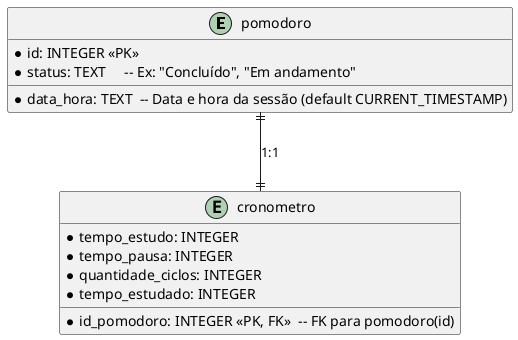 @startuml "Modelo Lógico de Dados - Sistema Pomodoro"
entity pomodoro {
  * id: INTEGER <<PK>>
  * data_hora: TEXT  -- Data e hora da sessão (default CURRENT_TIMESTAMP)
  * status: TEXT     -- Ex: "Concluído", "Em andamento"
}

entity cronometro {
  * id_pomodoro: INTEGER <<PK, FK>>  -- FK para pomodoro(id)
  * tempo_estudo: INTEGER
  * tempo_pausa: INTEGER
  * quantidade_ciclos: INTEGER
  * tempo_estudado: INTEGER
}

pomodoro ||--|| cronometro : "1:1"
@enduml
